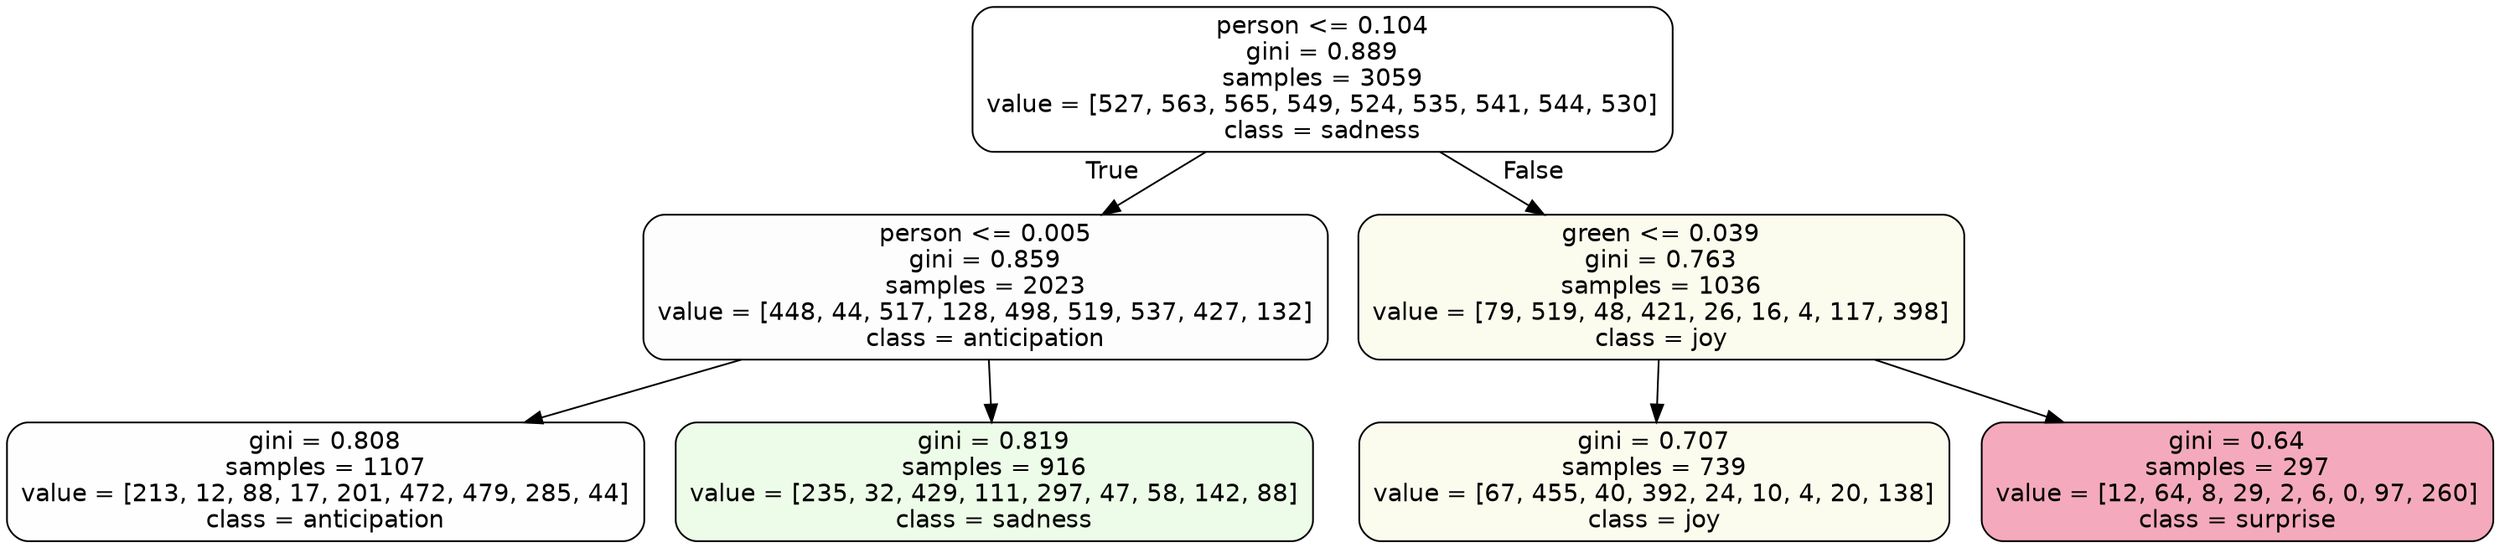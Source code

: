 digraph Tree {
node [shape=box, style="filled, rounded", color="black", fontname=helvetica] ;
edge [fontname=helvetica] ;
0 [label="person <= 0.104\ngini = 0.889\nsamples = 3059\nvalue = [527, 563, 565, 549, 524, 535, 541, 544, 530]\nclass = sadness", fillcolor="#64e53900"] ;
1 [label="person <= 0.005\ngini = 0.859\nsamples = 2023\nvalue = [448, 44, 517, 128, 498, 519, 537, 427, 132]\nclass = anticipation", fillcolor="#8139e502"] ;
0 -> 1 [labeldistance=2.5, labelangle=45, headlabel="True"] ;
2 [label="gini = 0.808\nsamples = 1107\nvalue = [213, 12, 88, 17, 201, 472, 479, 285, 44]\nclass = anticipation", fillcolor="#8139e501"] ;
1 -> 2 ;
3 [label="gini = 0.819\nsamples = 916\nvalue = [235, 32, 429, 111, 297, 47, 58, 142, 88]\nclass = sadness", fillcolor="#64e5391d"] ;
1 -> 3 ;
4 [label="green <= 0.039\ngini = 0.763\nsamples = 1036\nvalue = [79, 519, 48, 421, 26, 16, 4, 117, 398]\nclass = joy", fillcolor="#d7e53915"] ;
0 -> 4 [labeldistance=2.5, labelangle=-45, headlabel="False"] ;
5 [label="gini = 0.707\nsamples = 739\nvalue = [67, 455, 40, 392, 24, 10, 4, 20, 138]\nclass = joy", fillcolor="#d7e53915"] ;
4 -> 5 ;
6 [label="gini = 0.64\nsamples = 297\nvalue = [12, 64, 8, 29, 2, 6, 0, 97, 260]\nclass = surprise", fillcolor="#e539646d"] ;
4 -> 6 ;
}
